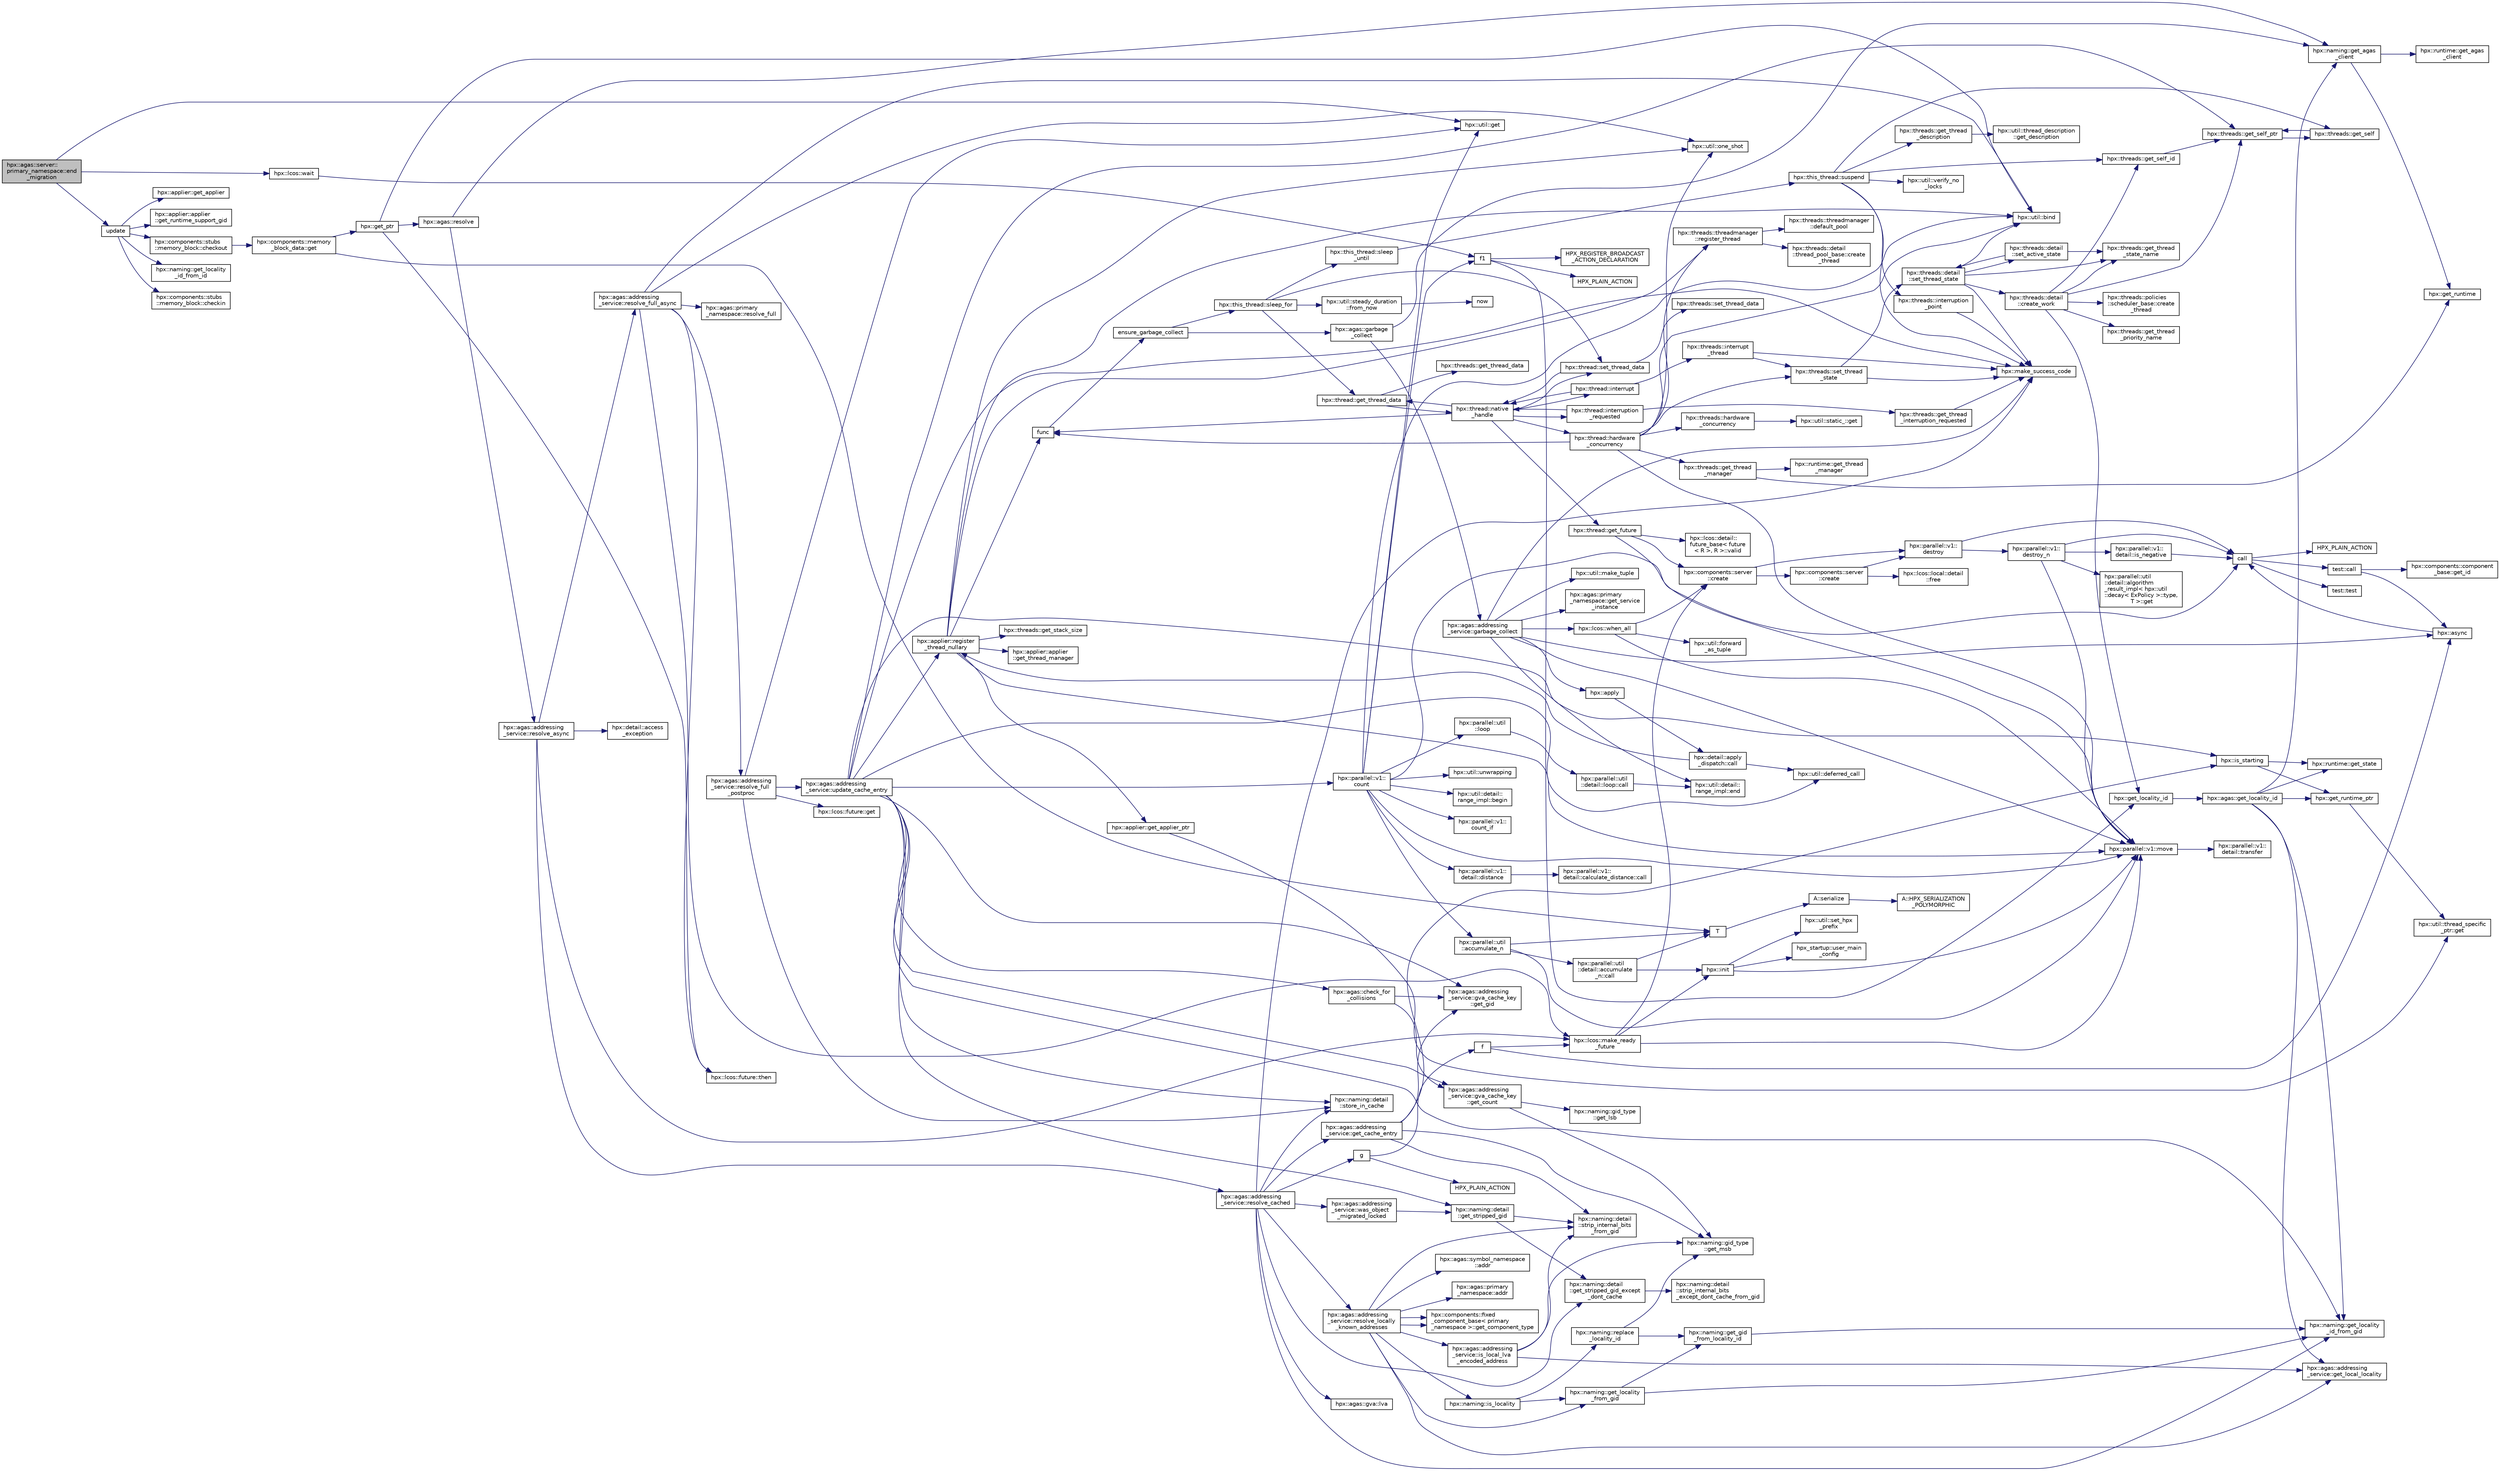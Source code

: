 digraph "hpx::agas::server::primary_namespace::end_migration"
{
  edge [fontname="Helvetica",fontsize="10",labelfontname="Helvetica",labelfontsize="10"];
  node [fontname="Helvetica",fontsize="10",shape=record];
  rankdir="LR";
  Node859 [label="hpx::agas::server::\lprimary_namespace::end\l_migration",height=0.2,width=0.4,color="black", fillcolor="grey75", style="filled", fontcolor="black"];
  Node859 -> Node860 [color="midnightblue",fontsize="10",style="solid",fontname="Helvetica"];
  Node860 [label="update",height=0.2,width=0.4,color="black", fillcolor="white", style="filled",URL="$d7/d8b/non__atomic__rma_8cpp.html#a1f6c9aa3449cfad360e892c9c0bb7773"];
  Node860 -> Node861 [color="midnightblue",fontsize="10",style="solid",fontname="Helvetica"];
  Node861 [label="hpx::components::stubs\l::memory_block::checkout",height=0.2,width=0.4,color="black", fillcolor="white", style="filled",URL="$d2/d46/structhpx_1_1components_1_1stubs_1_1memory__block.html#a37128bbb38e0ee31010f3d06d6de4e66"];
  Node861 -> Node862 [color="midnightblue",fontsize="10",style="solid",fontname="Helvetica"];
  Node862 [label="hpx::components::memory\l_block_data::get",height=0.2,width=0.4,color="black", fillcolor="white", style="filled",URL="$d5/d76/classhpx_1_1components_1_1memory__block__data.html#a97ce2f01b730d8d90d329c1642fc0b28"];
  Node862 -> Node863 [color="midnightblue",fontsize="10",style="solid",fontname="Helvetica"];
  Node863 [label="T",height=0.2,width=0.4,color="black", fillcolor="white", style="filled",URL="$db/d33/polymorphic__semiintrusive__template_8cpp.html#ad187658f9cb91c1312b39ae7e896f1ea"];
  Node863 -> Node864 [color="midnightblue",fontsize="10",style="solid",fontname="Helvetica"];
  Node864 [label="A::serialize",height=0.2,width=0.4,color="black", fillcolor="white", style="filled",URL="$d7/da0/struct_a.html#a5f5c287cf471e274ed9dda0da1592212"];
  Node864 -> Node865 [color="midnightblue",fontsize="10",style="solid",fontname="Helvetica"];
  Node865 [label="A::HPX_SERIALIZATION\l_POLYMORPHIC",height=0.2,width=0.4,color="black", fillcolor="white", style="filled",URL="$d7/da0/struct_a.html#ada978cc156cebbafddb1f3aa4c01918c"];
  Node862 -> Node866 [color="midnightblue",fontsize="10",style="solid",fontname="Helvetica"];
  Node866 [label="hpx::get_ptr",height=0.2,width=0.4,color="black", fillcolor="white", style="filled",URL="$d8/d83/namespacehpx.html#aeb814737de830a2e8e340ca052d5ebfa",tooltip="Returns a future referring to the pointer to the underlying memory of a component. "];
  Node866 -> Node867 [color="midnightblue",fontsize="10",style="solid",fontname="Helvetica"];
  Node867 [label="hpx::agas::resolve",height=0.2,width=0.4,color="black", fillcolor="white", style="filled",URL="$dc/d54/namespacehpx_1_1agas.html#aa3252ce39fbc229439bb0d85875b01fb"];
  Node867 -> Node868 [color="midnightblue",fontsize="10",style="solid",fontname="Helvetica"];
  Node868 [label="hpx::naming::get_agas\l_client",height=0.2,width=0.4,color="black", fillcolor="white", style="filled",URL="$d4/dc9/namespacehpx_1_1naming.html#a0408fffd5d34b620712a801b0ae3b032"];
  Node868 -> Node869 [color="midnightblue",fontsize="10",style="solid",fontname="Helvetica"];
  Node869 [label="hpx::get_runtime",height=0.2,width=0.4,color="black", fillcolor="white", style="filled",URL="$d8/d83/namespacehpx.html#aef902cc6c7dd3b9fbadf34d1e850a070"];
  Node868 -> Node870 [color="midnightblue",fontsize="10",style="solid",fontname="Helvetica"];
  Node870 [label="hpx::runtime::get_agas\l_client",height=0.2,width=0.4,color="black", fillcolor="white", style="filled",URL="$d0/d7b/classhpx_1_1runtime.html#aeb5dddd30d6b9861669af8ad44d1a96a"];
  Node867 -> Node871 [color="midnightblue",fontsize="10",style="solid",fontname="Helvetica"];
  Node871 [label="hpx::agas::addressing\l_service::resolve_async",height=0.2,width=0.4,color="black", fillcolor="white", style="filled",URL="$db/d58/structhpx_1_1agas_1_1addressing__service.html#a3344990e7d5c255f51bf89a8fb2828eb"];
  Node871 -> Node872 [color="midnightblue",fontsize="10",style="solid",fontname="Helvetica"];
  Node872 [label="hpx::lcos::make_ready\l_future",height=0.2,width=0.4,color="black", fillcolor="white", style="filled",URL="$d2/dc9/namespacehpx_1_1lcos.html#a42997564ddfde91d475b8a2cea8f53e4"];
  Node872 -> Node873 [color="midnightblue",fontsize="10",style="solid",fontname="Helvetica"];
  Node873 [label="hpx::init",height=0.2,width=0.4,color="black", fillcolor="white", style="filled",URL="$d8/d83/namespacehpx.html#a3c694ea960b47c56b33351ba16e3d76b",tooltip="Main entry point for launching the HPX runtime system. "];
  Node873 -> Node874 [color="midnightblue",fontsize="10",style="solid",fontname="Helvetica"];
  Node874 [label="hpx::util::set_hpx\l_prefix",height=0.2,width=0.4,color="black", fillcolor="white", style="filled",URL="$df/dad/namespacehpx_1_1util.html#ae40a23c1ba0a48d9304dcf717a95793e"];
  Node873 -> Node875 [color="midnightblue",fontsize="10",style="solid",fontname="Helvetica"];
  Node875 [label="hpx_startup::user_main\l_config",height=0.2,width=0.4,color="black", fillcolor="white", style="filled",URL="$d3/dd2/namespacehpx__startup.html#aaac571d88bd3912a4225a23eb3261637"];
  Node873 -> Node876 [color="midnightblue",fontsize="10",style="solid",fontname="Helvetica"];
  Node876 [label="hpx::parallel::v1::move",height=0.2,width=0.4,color="black", fillcolor="white", style="filled",URL="$db/db9/namespacehpx_1_1parallel_1_1v1.html#aa7c4ede081ce786c9d1eb1adff495cfc"];
  Node876 -> Node877 [color="midnightblue",fontsize="10",style="solid",fontname="Helvetica"];
  Node877 [label="hpx::parallel::v1::\ldetail::transfer",height=0.2,width=0.4,color="black", fillcolor="white", style="filled",URL="$d2/ddd/namespacehpx_1_1parallel_1_1v1_1_1detail.html#ab1b56a05e1885ca7cc7ffa1804dd2f3c"];
  Node872 -> Node878 [color="midnightblue",fontsize="10",style="solid",fontname="Helvetica"];
  Node878 [label="hpx::components::server\l::create",height=0.2,width=0.4,color="black", fillcolor="white", style="filled",URL="$d2/da2/namespacehpx_1_1components_1_1server.html#ac776c89f3d68ceb910e8cee9fa937ab4",tooltip="Create arrays of components using their default constructor. "];
  Node878 -> Node879 [color="midnightblue",fontsize="10",style="solid",fontname="Helvetica"];
  Node879 [label="hpx::components::server\l::create",height=0.2,width=0.4,color="black", fillcolor="white", style="filled",URL="$d2/da2/namespacehpx_1_1components_1_1server.html#a77d26de181c97b444565e230577981bd"];
  Node879 -> Node880 [color="midnightblue",fontsize="10",style="solid",fontname="Helvetica"];
  Node880 [label="hpx::lcos::local::detail\l::free",height=0.2,width=0.4,color="black", fillcolor="white", style="filled",URL="$d4/dcb/namespacehpx_1_1lcos_1_1local_1_1detail.html#a55a940f019734e9bb045dc123cd80e48"];
  Node879 -> Node881 [color="midnightblue",fontsize="10",style="solid",fontname="Helvetica"];
  Node881 [label="hpx::parallel::v1::\ldestroy",height=0.2,width=0.4,color="black", fillcolor="white", style="filled",URL="$db/db9/namespacehpx_1_1parallel_1_1v1.html#acf303558375048e8a7cc9a2c2e09477f"];
  Node881 -> Node882 [color="midnightblue",fontsize="10",style="solid",fontname="Helvetica"];
  Node882 [label="call",height=0.2,width=0.4,color="black", fillcolor="white", style="filled",URL="$d2/d67/promise__1620_8cpp.html#a58357f0b82bc761e1d0b9091ed563a70"];
  Node882 -> Node883 [color="midnightblue",fontsize="10",style="solid",fontname="Helvetica"];
  Node883 [label="test::test",height=0.2,width=0.4,color="black", fillcolor="white", style="filled",URL="$d8/d89/structtest.html#ab42d5ece712d716b04cb3f686f297a26"];
  Node882 -> Node884 [color="midnightblue",fontsize="10",style="solid",fontname="Helvetica"];
  Node884 [label="HPX_PLAIN_ACTION",height=0.2,width=0.4,color="black", fillcolor="white", style="filled",URL="$d2/d67/promise__1620_8cpp.html#ab96aab827a4b1fcaf66cfe0ba83fef23"];
  Node882 -> Node885 [color="midnightblue",fontsize="10",style="solid",fontname="Helvetica"];
  Node885 [label="test::call",height=0.2,width=0.4,color="black", fillcolor="white", style="filled",URL="$d8/d89/structtest.html#aeb29e7ed6518b9426ccf1344c52620ae"];
  Node885 -> Node886 [color="midnightblue",fontsize="10",style="solid",fontname="Helvetica"];
  Node886 [label="hpx::async",height=0.2,width=0.4,color="black", fillcolor="white", style="filled",URL="$d8/d83/namespacehpx.html#acb7d8e37b73b823956ce144f9a57eaa4"];
  Node886 -> Node882 [color="midnightblue",fontsize="10",style="solid",fontname="Helvetica"];
  Node885 -> Node887 [color="midnightblue",fontsize="10",style="solid",fontname="Helvetica"];
  Node887 [label="hpx::components::component\l_base::get_id",height=0.2,width=0.4,color="black", fillcolor="white", style="filled",URL="$d2/de6/classhpx_1_1components_1_1component__base.html#a4c8fd93514039bdf01c48d66d82b19cd"];
  Node881 -> Node888 [color="midnightblue",fontsize="10",style="solid",fontname="Helvetica"];
  Node888 [label="hpx::parallel::v1::\ldestroy_n",height=0.2,width=0.4,color="black", fillcolor="white", style="filled",URL="$db/db9/namespacehpx_1_1parallel_1_1v1.html#a71d0691132a300690163f5636bcd5bd3"];
  Node888 -> Node889 [color="midnightblue",fontsize="10",style="solid",fontname="Helvetica"];
  Node889 [label="hpx::parallel::v1::\ldetail::is_negative",height=0.2,width=0.4,color="black", fillcolor="white", style="filled",URL="$d2/ddd/namespacehpx_1_1parallel_1_1v1_1_1detail.html#adf2e40fc4b20ad0fd442ee3118a4d527"];
  Node889 -> Node882 [color="midnightblue",fontsize="10",style="solid",fontname="Helvetica"];
  Node888 -> Node890 [color="midnightblue",fontsize="10",style="solid",fontname="Helvetica"];
  Node890 [label="hpx::parallel::util\l::detail::algorithm\l_result_impl\< hpx::util\l::decay\< ExPolicy \>::type,\l T \>::get",height=0.2,width=0.4,color="black", fillcolor="white", style="filled",URL="$d2/d42/structhpx_1_1parallel_1_1util_1_1detail_1_1algorithm__result__impl.html#ab5b051e8ec74eff5e0e62fd63f5d377e"];
  Node888 -> Node876 [color="midnightblue",fontsize="10",style="solid",fontname="Helvetica"];
  Node888 -> Node882 [color="midnightblue",fontsize="10",style="solid",fontname="Helvetica"];
  Node878 -> Node881 [color="midnightblue",fontsize="10",style="solid",fontname="Helvetica"];
  Node872 -> Node876 [color="midnightblue",fontsize="10",style="solid",fontname="Helvetica"];
  Node871 -> Node891 [color="midnightblue",fontsize="10",style="solid",fontname="Helvetica"];
  Node891 [label="hpx::agas::addressing\l_service::resolve_cached",height=0.2,width=0.4,color="black", fillcolor="white", style="filled",URL="$db/d58/structhpx_1_1agas_1_1addressing__service.html#a187ac62b4a4b7c1b98b75979357f07a9"];
  Node891 -> Node892 [color="midnightblue",fontsize="10",style="solid",fontname="Helvetica"];
  Node892 [label="hpx::naming::detail\l::get_stripped_gid_except\l_dont_cache",height=0.2,width=0.4,color="black", fillcolor="white", style="filled",URL="$d5/d18/namespacehpx_1_1naming_1_1detail.html#a1ab848588112d0f7fac377a15692c9cc"];
  Node892 -> Node893 [color="midnightblue",fontsize="10",style="solid",fontname="Helvetica"];
  Node893 [label="hpx::naming::detail\l::strip_internal_bits\l_except_dont_cache_from_gid",height=0.2,width=0.4,color="black", fillcolor="white", style="filled",URL="$d5/d18/namespacehpx_1_1naming_1_1detail.html#aabeb51a92376c6bfb9cf31bf9ff0c4cc"];
  Node891 -> Node894 [color="midnightblue",fontsize="10",style="solid",fontname="Helvetica"];
  Node894 [label="hpx::agas::addressing\l_service::resolve_locally\l_known_addresses",height=0.2,width=0.4,color="black", fillcolor="white", style="filled",URL="$db/d58/structhpx_1_1agas_1_1addressing__service.html#afb44b2c86524b47d1431d9d66524075c"];
  Node894 -> Node895 [color="midnightblue",fontsize="10",style="solid",fontname="Helvetica"];
  Node895 [label="hpx::naming::detail\l::strip_internal_bits\l_from_gid",height=0.2,width=0.4,color="black", fillcolor="white", style="filled",URL="$d5/d18/namespacehpx_1_1naming_1_1detail.html#a95cca4d4bc82a9da3e804b225b03dfaf"];
  Node894 -> Node896 [color="midnightblue",fontsize="10",style="solid",fontname="Helvetica"];
  Node896 [label="hpx::agas::addressing\l_service::is_local_lva\l_encoded_address",height=0.2,width=0.4,color="black", fillcolor="white", style="filled",URL="$db/d58/structhpx_1_1agas_1_1addressing__service.html#af9469c8740aeb898ce6937e2d0e57095"];
  Node896 -> Node895 [color="midnightblue",fontsize="10",style="solid",fontname="Helvetica"];
  Node896 -> Node897 [color="midnightblue",fontsize="10",style="solid",fontname="Helvetica"];
  Node897 [label="hpx::agas::addressing\l_service::get_local_locality",height=0.2,width=0.4,color="black", fillcolor="white", style="filled",URL="$db/d58/structhpx_1_1agas_1_1addressing__service.html#ab52c19a37c2a7a006c6c15f90ad0539c"];
  Node896 -> Node898 [color="midnightblue",fontsize="10",style="solid",fontname="Helvetica"];
  Node898 [label="hpx::naming::gid_type\l::get_msb",height=0.2,width=0.4,color="black", fillcolor="white", style="filled",URL="$d3/d67/structhpx_1_1naming_1_1gid__type.html#a31d0fb49a563fb184fecaabdced4dcd9"];
  Node894 -> Node897 [color="midnightblue",fontsize="10",style="solid",fontname="Helvetica"];
  Node894 -> Node899 [color="midnightblue",fontsize="10",style="solid",fontname="Helvetica"];
  Node899 [label="hpx::naming::is_locality",height=0.2,width=0.4,color="black", fillcolor="white", style="filled",URL="$d4/dc9/namespacehpx_1_1naming.html#a960045d29982b0fda774809643cf2be8"];
  Node899 -> Node900 [color="midnightblue",fontsize="10",style="solid",fontname="Helvetica"];
  Node900 [label="hpx::naming::get_locality\l_from_gid",height=0.2,width=0.4,color="black", fillcolor="white", style="filled",URL="$d4/dc9/namespacehpx_1_1naming.html#a0b1c0ab6510a7a869fa4e3c7717748e5"];
  Node900 -> Node901 [color="midnightblue",fontsize="10",style="solid",fontname="Helvetica"];
  Node901 [label="hpx::naming::get_gid\l_from_locality_id",height=0.2,width=0.4,color="black", fillcolor="white", style="filled",URL="$d4/dc9/namespacehpx_1_1naming.html#ae50a3ecdb5854b6a25a556ebc9830541"];
  Node901 -> Node902 [color="midnightblue",fontsize="10",style="solid",fontname="Helvetica"];
  Node902 [label="hpx::naming::get_locality\l_id_from_gid",height=0.2,width=0.4,color="black", fillcolor="white", style="filled",URL="$d4/dc9/namespacehpx_1_1naming.html#a7fd43037784560bd04fda9b49e33529f"];
  Node900 -> Node902 [color="midnightblue",fontsize="10",style="solid",fontname="Helvetica"];
  Node899 -> Node903 [color="midnightblue",fontsize="10",style="solid",fontname="Helvetica"];
  Node903 [label="hpx::naming::replace\l_locality_id",height=0.2,width=0.4,color="black", fillcolor="white", style="filled",URL="$d4/dc9/namespacehpx_1_1naming.html#a27ed9275dccbd5fb677b350f040c21b4"];
  Node903 -> Node901 [color="midnightblue",fontsize="10",style="solid",fontname="Helvetica"];
  Node903 -> Node898 [color="midnightblue",fontsize="10",style="solid",fontname="Helvetica"];
  Node894 -> Node900 [color="midnightblue",fontsize="10",style="solid",fontname="Helvetica"];
  Node894 -> Node904 [color="midnightblue",fontsize="10",style="solid",fontname="Helvetica"];
  Node904 [label="hpx::agas::primary\l_namespace::addr",height=0.2,width=0.4,color="black", fillcolor="white", style="filled",URL="$d1/d43/structhpx_1_1agas_1_1primary__namespace.html#ab71d11675989acee54e82f6d1956a77c"];
  Node894 -> Node905 [color="midnightblue",fontsize="10",style="solid",fontname="Helvetica"];
  Node905 [label="hpx::components::fixed\l_component_base\< primary\l_namespace \>::get_component_type",height=0.2,width=0.4,color="black", fillcolor="white", style="filled",URL="$df/dfd/classhpx_1_1components_1_1fixed__component__base.html#aa87dbc5aad4f2ee3f9b8f62c6981a8c2"];
  Node894 -> Node906 [color="midnightblue",fontsize="10",style="solid",fontname="Helvetica"];
  Node906 [label="hpx::agas::symbol_namespace\l::addr",height=0.2,width=0.4,color="black", fillcolor="white", style="filled",URL="$dd/d5e/structhpx_1_1agas_1_1symbol__namespace.html#a2527957c5b5ce9c4842294c8a95d00b4"];
  Node894 -> Node905 [color="midnightblue",fontsize="10",style="solid",fontname="Helvetica"];
  Node891 -> Node907 [color="midnightblue",fontsize="10",style="solid",fontname="Helvetica"];
  Node907 [label="hpx::make_success_code",height=0.2,width=0.4,color="black", fillcolor="white", style="filled",URL="$d8/d83/namespacehpx.html#a0e8512a8f49e2a6c8185061181419d8f",tooltip="Returns error_code(hpx::success, \"success\", mode). "];
  Node891 -> Node908 [color="midnightblue",fontsize="10",style="solid",fontname="Helvetica"];
  Node908 [label="hpx::naming::detail\l::store_in_cache",height=0.2,width=0.4,color="black", fillcolor="white", style="filled",URL="$d5/d18/namespacehpx_1_1naming_1_1detail.html#a58e1ddcbd72ed4042377e11f32abf3fa"];
  Node891 -> Node902 [color="midnightblue",fontsize="10",style="solid",fontname="Helvetica"];
  Node891 -> Node909 [color="midnightblue",fontsize="10",style="solid",fontname="Helvetica"];
  Node909 [label="hpx::agas::addressing\l_service::was_object\l_migrated_locked",height=0.2,width=0.4,color="black", fillcolor="white", style="filled",URL="$db/d58/structhpx_1_1agas_1_1addressing__service.html#aade8c179c3866b1212fe6439b586ace1",tooltip="Maintain list of migrated objects. "];
  Node909 -> Node910 [color="midnightblue",fontsize="10",style="solid",fontname="Helvetica"];
  Node910 [label="hpx::naming::detail\l::get_stripped_gid",height=0.2,width=0.4,color="black", fillcolor="white", style="filled",URL="$d5/d18/namespacehpx_1_1naming_1_1detail.html#ad3a849cb7ebd5dccf9aefadccc21dd89"];
  Node910 -> Node895 [color="midnightblue",fontsize="10",style="solid",fontname="Helvetica"];
  Node910 -> Node892 [color="midnightblue",fontsize="10",style="solid",fontname="Helvetica"];
  Node891 -> Node911 [color="midnightblue",fontsize="10",style="solid",fontname="Helvetica"];
  Node911 [label="g",height=0.2,width=0.4,color="black", fillcolor="white", style="filled",URL="$da/d17/cxx11__noexcept_8cpp.html#a96f5ebe659f57f5faa7343c54f8ea39a"];
  Node911 -> Node912 [color="midnightblue",fontsize="10",style="solid",fontname="Helvetica"];
  Node912 [label="f",height=0.2,width=0.4,color="black", fillcolor="white", style="filled",URL="$d4/d13/async__unwrap__1037_8cpp.html#a02a6b0b4f77af9f69a841dc8262b0cd0"];
  Node912 -> Node886 [color="midnightblue",fontsize="10",style="solid",fontname="Helvetica"];
  Node912 -> Node872 [color="midnightblue",fontsize="10",style="solid",fontname="Helvetica"];
  Node911 -> Node913 [color="midnightblue",fontsize="10",style="solid",fontname="Helvetica"];
  Node913 [label="HPX_PLAIN_ACTION",height=0.2,width=0.4,color="black", fillcolor="white", style="filled",URL="$d4/d13/async__unwrap__1037_8cpp.html#ab5991a65409f0229f564e4935bd7b979"];
  Node891 -> Node914 [color="midnightblue",fontsize="10",style="solid",fontname="Helvetica"];
  Node914 [label="hpx::agas::addressing\l_service::get_cache_entry",height=0.2,width=0.4,color="black", fillcolor="white", style="filled",URL="$db/d58/structhpx_1_1agas_1_1addressing__service.html#aa49e358ece0734e36829a90603b51c63"];
  Node914 -> Node915 [color="midnightblue",fontsize="10",style="solid",fontname="Helvetica"];
  Node915 [label="hpx::is_starting",height=0.2,width=0.4,color="black", fillcolor="white", style="filled",URL="$d8/d83/namespacehpx.html#ab3ff61647293cfe9b7c3060fee8445a5",tooltip="Test whether the runtime system is currently being started. "];
  Node915 -> Node916 [color="midnightblue",fontsize="10",style="solid",fontname="Helvetica"];
  Node916 [label="hpx::get_runtime_ptr",height=0.2,width=0.4,color="black", fillcolor="white", style="filled",URL="$d8/d83/namespacehpx.html#af29daf2bb3e01b4d6495a1742b6cce64"];
  Node916 -> Node917 [color="midnightblue",fontsize="10",style="solid",fontname="Helvetica"];
  Node917 [label="hpx::util::thread_specific\l_ptr::get",height=0.2,width=0.4,color="black", fillcolor="white", style="filled",URL="$d4/d4c/structhpx_1_1util_1_1thread__specific__ptr.html#a3b27d8520710478aa41d1f74206bdba9"];
  Node915 -> Node918 [color="midnightblue",fontsize="10",style="solid",fontname="Helvetica"];
  Node918 [label="hpx::runtime::get_state",height=0.2,width=0.4,color="black", fillcolor="white", style="filled",URL="$d0/d7b/classhpx_1_1runtime.html#ab405f80e060dac95d624520f38b0524c"];
  Node914 -> Node895 [color="midnightblue",fontsize="10",style="solid",fontname="Helvetica"];
  Node914 -> Node898 [color="midnightblue",fontsize="10",style="solid",fontname="Helvetica"];
  Node914 -> Node919 [color="midnightblue",fontsize="10",style="solid",fontname="Helvetica"];
  Node919 [label="hpx::agas::addressing\l_service::gva_cache_key\l::get_gid",height=0.2,width=0.4,color="black", fillcolor="white", style="filled",URL="$d0/d9c/structhpx_1_1agas_1_1addressing__service_1_1gva__cache__key.html#a708ed959cf225ceef95f3328a99e29ff"];
  Node891 -> Node920 [color="midnightblue",fontsize="10",style="solid",fontname="Helvetica"];
  Node920 [label="hpx::agas::gva::lva",height=0.2,width=0.4,color="black", fillcolor="white", style="filled",URL="$dc/d8a/structhpx_1_1agas_1_1gva.html#aea2401483cd9320a0a8ca504e79e076b"];
  Node871 -> Node921 [color="midnightblue",fontsize="10",style="solid",fontname="Helvetica"];
  Node921 [label="hpx::detail::access\l_exception",height=0.2,width=0.4,color="black", fillcolor="white", style="filled",URL="$d5/dbe/namespacehpx_1_1detail.html#ad5b3b2c9c75cdd2d75f4473c03230643"];
  Node871 -> Node922 [color="midnightblue",fontsize="10",style="solid",fontname="Helvetica"];
  Node922 [label="hpx::agas::addressing\l_service::resolve_full_async",height=0.2,width=0.4,color="black", fillcolor="white", style="filled",URL="$db/d58/structhpx_1_1agas_1_1addressing__service.html#af678e6288e0f302b9c96b813a8e660ef"];
  Node922 -> Node872 [color="midnightblue",fontsize="10",style="solid",fontname="Helvetica"];
  Node922 -> Node923 [color="midnightblue",fontsize="10",style="solid",fontname="Helvetica"];
  Node923 [label="hpx::agas::primary\l_namespace::resolve_full",height=0.2,width=0.4,color="black", fillcolor="white", style="filled",URL="$d1/d43/structhpx_1_1agas_1_1primary__namespace.html#ae7bd476e130fc743397d0d18bb161f74"];
  Node922 -> Node924 [color="midnightblue",fontsize="10",style="solid",fontname="Helvetica"];
  Node924 [label="hpx::lcos::future::then",height=0.2,width=0.4,color="black", fillcolor="white", style="filled",URL="$d0/d33/classhpx_1_1lcos_1_1future.html#a17045dee172c36e208b2cbd400fa8797"];
  Node922 -> Node925 [color="midnightblue",fontsize="10",style="solid",fontname="Helvetica"];
  Node925 [label="hpx::util::bind",height=0.2,width=0.4,color="black", fillcolor="white", style="filled",URL="$df/dad/namespacehpx_1_1util.html#ad844caedf82a0173d6909d910c3e48c6"];
  Node922 -> Node926 [color="midnightblue",fontsize="10",style="solid",fontname="Helvetica"];
  Node926 [label="hpx::util::one_shot",height=0.2,width=0.4,color="black", fillcolor="white", style="filled",URL="$df/dad/namespacehpx_1_1util.html#a273e61be42a72415291e0ec0a4f28c7a"];
  Node922 -> Node927 [color="midnightblue",fontsize="10",style="solid",fontname="Helvetica"];
  Node927 [label="hpx::agas::addressing\l_service::resolve_full\l_postproc",height=0.2,width=0.4,color="black", fillcolor="white", style="filled",URL="$db/d58/structhpx_1_1agas_1_1addressing__service.html#a9adf9683a9e200a15224e7c04f8d6339"];
  Node927 -> Node928 [color="midnightblue",fontsize="10",style="solid",fontname="Helvetica"];
  Node928 [label="hpx::util::get",height=0.2,width=0.4,color="black", fillcolor="white", style="filled",URL="$df/dad/namespacehpx_1_1util.html#a5cbd3c41f03f4d4acaedaa4777e3cc02"];
  Node927 -> Node929 [color="midnightblue",fontsize="10",style="solid",fontname="Helvetica"];
  Node929 [label="hpx::lcos::future::get",height=0.2,width=0.4,color="black", fillcolor="white", style="filled",URL="$d0/d33/classhpx_1_1lcos_1_1future.html#a8c28269486d5620ac48af349f17bb41c"];
  Node927 -> Node908 [color="midnightblue",fontsize="10",style="solid",fontname="Helvetica"];
  Node927 -> Node930 [color="midnightblue",fontsize="10",style="solid",fontname="Helvetica"];
  Node930 [label="hpx::agas::addressing\l_service::update_cache_entry",height=0.2,width=0.4,color="black", fillcolor="white", style="filled",URL="$db/d58/structhpx_1_1agas_1_1addressing__service.html#ab49f7530592fc5c804c94720b8ffd61d"];
  Node930 -> Node907 [color="midnightblue",fontsize="10",style="solid",fontname="Helvetica"];
  Node930 -> Node908 [color="midnightblue",fontsize="10",style="solid",fontname="Helvetica"];
  Node930 -> Node910 [color="midnightblue",fontsize="10",style="solid",fontname="Helvetica"];
  Node930 -> Node902 [color="midnightblue",fontsize="10",style="solid",fontname="Helvetica"];
  Node930 -> Node931 [color="midnightblue",fontsize="10",style="solid",fontname="Helvetica"];
  Node931 [label="hpx::threads::get_self_ptr",height=0.2,width=0.4,color="black", fillcolor="white", style="filled",URL="$d7/d28/namespacehpx_1_1threads.html#a22877ae347ad884cde3a51397dad6c53"];
  Node931 -> Node932 [color="midnightblue",fontsize="10",style="solid",fontname="Helvetica"];
  Node932 [label="hpx::threads::get_self",height=0.2,width=0.4,color="black", fillcolor="white", style="filled",URL="$d7/d28/namespacehpx_1_1threads.html#a07daf4d6d29233f20d66d41ab7b5b8e8"];
  Node932 -> Node931 [color="midnightblue",fontsize="10",style="solid",fontname="Helvetica"];
  Node930 -> Node915 [color="midnightblue",fontsize="10",style="solid",fontname="Helvetica"];
  Node930 -> Node933 [color="midnightblue",fontsize="10",style="solid",fontname="Helvetica"];
  Node933 [label="hpx::applier::register\l_thread_nullary",height=0.2,width=0.4,color="black", fillcolor="white", style="filled",URL="$d8/dcb/namespacehpx_1_1applier.html#a401cd1145927e58d74d1eb52aaccd936"];
  Node933 -> Node934 [color="midnightblue",fontsize="10",style="solid",fontname="Helvetica"];
  Node934 [label="hpx::applier::get_applier_ptr",height=0.2,width=0.4,color="black", fillcolor="white", style="filled",URL="$d8/dcb/namespacehpx_1_1applier.html#a617483cf2b77ad3a0aa428ade7b35299"];
  Node934 -> Node917 [color="midnightblue",fontsize="10",style="solid",fontname="Helvetica"];
  Node933 -> Node935 [color="midnightblue",fontsize="10",style="solid",fontname="Helvetica"];
  Node935 [label="func",height=0.2,width=0.4,color="black", fillcolor="white", style="filled",URL="$d8/dfd/id__type__ref__counting__1032_8cpp.html#ab811b86ea5107ffb3351fcaa29d2c652"];
  Node935 -> Node936 [color="midnightblue",fontsize="10",style="solid",fontname="Helvetica"];
  Node936 [label="ensure_garbage_collect",height=0.2,width=0.4,color="black", fillcolor="white", style="filled",URL="$d8/dfd/id__type__ref__counting__1032_8cpp.html#a5264b94bf7c262ac0e521fb290d476d5"];
  Node936 -> Node937 [color="midnightblue",fontsize="10",style="solid",fontname="Helvetica"];
  Node937 [label="hpx::this_thread::sleep_for",height=0.2,width=0.4,color="black", fillcolor="white", style="filled",URL="$d9/d52/namespacehpx_1_1this__thread.html#afc042a5a5fa52eef2d1d177a343435cf"];
  Node937 -> Node938 [color="midnightblue",fontsize="10",style="solid",fontname="Helvetica"];
  Node938 [label="hpx::this_thread::sleep\l_until",height=0.2,width=0.4,color="black", fillcolor="white", style="filled",URL="$d9/d52/namespacehpx_1_1this__thread.html#ae12a853980115b23ff0ab8ca06622658"];
  Node938 -> Node939 [color="midnightblue",fontsize="10",style="solid",fontname="Helvetica"];
  Node939 [label="hpx::this_thread::suspend",height=0.2,width=0.4,color="black", fillcolor="white", style="filled",URL="$d9/d52/namespacehpx_1_1this__thread.html#aca220026fb3014c0881d129fe31c0073"];
  Node939 -> Node932 [color="midnightblue",fontsize="10",style="solid",fontname="Helvetica"];
  Node939 -> Node940 [color="midnightblue",fontsize="10",style="solid",fontname="Helvetica"];
  Node940 [label="hpx::threads::get_self_id",height=0.2,width=0.4,color="black", fillcolor="white", style="filled",URL="$d7/d28/namespacehpx_1_1threads.html#afafe0f900b9fac3d4ed3c747625c1cfe"];
  Node940 -> Node931 [color="midnightblue",fontsize="10",style="solid",fontname="Helvetica"];
  Node939 -> Node941 [color="midnightblue",fontsize="10",style="solid",fontname="Helvetica"];
  Node941 [label="hpx::threads::interruption\l_point",height=0.2,width=0.4,color="black", fillcolor="white", style="filled",URL="$d7/d28/namespacehpx_1_1threads.html#ada6ec56a12b050707311d8c628089059"];
  Node941 -> Node907 [color="midnightblue",fontsize="10",style="solid",fontname="Helvetica"];
  Node939 -> Node942 [color="midnightblue",fontsize="10",style="solid",fontname="Helvetica"];
  Node942 [label="hpx::util::verify_no\l_locks",height=0.2,width=0.4,color="black", fillcolor="white", style="filled",URL="$df/dad/namespacehpx_1_1util.html#ae0e1837ee6f09b79b26c2e788d2e9fc9"];
  Node939 -> Node943 [color="midnightblue",fontsize="10",style="solid",fontname="Helvetica"];
  Node943 [label="hpx::threads::get_thread\l_description",height=0.2,width=0.4,color="black", fillcolor="white", style="filled",URL="$d7/d28/namespacehpx_1_1threads.html#a42fc18a7a680f4e8bc633a4b4c956701"];
  Node943 -> Node944 [color="midnightblue",fontsize="10",style="solid",fontname="Helvetica"];
  Node944 [label="hpx::util::thread_description\l::get_description",height=0.2,width=0.4,color="black", fillcolor="white", style="filled",URL="$df/d9e/structhpx_1_1util_1_1thread__description.html#a8c834e14eca6eb228188022577f9f952"];
  Node939 -> Node907 [color="midnightblue",fontsize="10",style="solid",fontname="Helvetica"];
  Node937 -> Node945 [color="midnightblue",fontsize="10",style="solid",fontname="Helvetica"];
  Node945 [label="hpx::util::steady_duration\l::from_now",height=0.2,width=0.4,color="black", fillcolor="white", style="filled",URL="$d9/d4f/classhpx_1_1util_1_1steady__duration.html#a0132206d767cd0f7395507b40111a153"];
  Node945 -> Node946 [color="midnightblue",fontsize="10",style="solid",fontname="Helvetica"];
  Node946 [label="now",height=0.2,width=0.4,color="black", fillcolor="white", style="filled",URL="$de/db3/1d__stencil__1__omp_8cpp.html#a89e9667753dccfac455bd37a7a3a7b16"];
  Node937 -> Node947 [color="midnightblue",fontsize="10",style="solid",fontname="Helvetica"];
  Node947 [label="hpx::thread::get_thread_data",height=0.2,width=0.4,color="black", fillcolor="white", style="filled",URL="$de/d9b/classhpx_1_1thread.html#a4535ef82cec3b953d2c941d20e3e3904"];
  Node947 -> Node948 [color="midnightblue",fontsize="10",style="solid",fontname="Helvetica"];
  Node948 [label="hpx::threads::get_thread_data",height=0.2,width=0.4,color="black", fillcolor="white", style="filled",URL="$d7/d28/namespacehpx_1_1threads.html#a8737931ff6303807225f735b2b384ae4"];
  Node947 -> Node949 [color="midnightblue",fontsize="10",style="solid",fontname="Helvetica"];
  Node949 [label="hpx::thread::native\l_handle",height=0.2,width=0.4,color="black", fillcolor="white", style="filled",URL="$de/d9b/classhpx_1_1thread.html#acf48190d264ab64c1c4ec99d0b421b5a"];
  Node949 -> Node950 [color="midnightblue",fontsize="10",style="solid",fontname="Helvetica"];
  Node950 [label="hpx::thread::hardware\l_concurrency",height=0.2,width=0.4,color="black", fillcolor="white", style="filled",URL="$de/d9b/classhpx_1_1thread.html#a8e4fff210e02485ba493bc3a2a956c03"];
  Node950 -> Node951 [color="midnightblue",fontsize="10",style="solid",fontname="Helvetica"];
  Node951 [label="hpx::threads::hardware\l_concurrency",height=0.2,width=0.4,color="black", fillcolor="white", style="filled",URL="$d7/d28/namespacehpx_1_1threads.html#aa8752a235478d2ad7b5ac467b63ab527"];
  Node951 -> Node952 [color="midnightblue",fontsize="10",style="solid",fontname="Helvetica"];
  Node952 [label="hpx::util::static_::get",height=0.2,width=0.4,color="black", fillcolor="white", style="filled",URL="$d3/dbb/structhpx_1_1util_1_1static__.html#a2967c633948a3bf17a3b5405ef5a8318"];
  Node950 -> Node935 [color="midnightblue",fontsize="10",style="solid",fontname="Helvetica"];
  Node950 -> Node925 [color="midnightblue",fontsize="10",style="solid",fontname="Helvetica"];
  Node950 -> Node926 [color="midnightblue",fontsize="10",style="solid",fontname="Helvetica"];
  Node950 -> Node876 [color="midnightblue",fontsize="10",style="solid",fontname="Helvetica"];
  Node950 -> Node953 [color="midnightblue",fontsize="10",style="solid",fontname="Helvetica"];
  Node953 [label="hpx::threads::get_thread\l_manager",height=0.2,width=0.4,color="black", fillcolor="white", style="filled",URL="$d7/d28/namespacehpx_1_1threads.html#a076973c3a53beadde7d967e22c4f6cce"];
  Node953 -> Node869 [color="midnightblue",fontsize="10",style="solid",fontname="Helvetica"];
  Node953 -> Node954 [color="midnightblue",fontsize="10",style="solid",fontname="Helvetica"];
  Node954 [label="hpx::runtime::get_thread\l_manager",height=0.2,width=0.4,color="black", fillcolor="white", style="filled",URL="$d0/d7b/classhpx_1_1runtime.html#a865b12d57fcd44a8d3dda3e35414f563"];
  Node950 -> Node955 [color="midnightblue",fontsize="10",style="solid",fontname="Helvetica"];
  Node955 [label="hpx::threads::threadmanager\l::register_thread",height=0.2,width=0.4,color="black", fillcolor="white", style="filled",URL="$d5/daa/classhpx_1_1threads_1_1threadmanager.html#a7f79c7578e08a60ca45eb276ce8133d8"];
  Node955 -> Node956 [color="midnightblue",fontsize="10",style="solid",fontname="Helvetica"];
  Node956 [label="hpx::threads::threadmanager\l::default_pool",height=0.2,width=0.4,color="black", fillcolor="white", style="filled",URL="$d5/daa/classhpx_1_1threads_1_1threadmanager.html#a851f067d03b5dd1c5e6a9a6a841e05df"];
  Node955 -> Node957 [color="midnightblue",fontsize="10",style="solid",fontname="Helvetica"];
  Node957 [label="hpx::threads::detail\l::thread_pool_base::create\l_thread",height=0.2,width=0.4,color="black", fillcolor="white", style="filled",URL="$de/dae/classhpx_1_1threads_1_1detail_1_1thread__pool__base.html#ad35d3779eef6f4528e62a26d71b34b34"];
  Node950 -> Node958 [color="midnightblue",fontsize="10",style="solid",fontname="Helvetica"];
  Node958 [label="hpx::threads::set_thread\l_state",height=0.2,width=0.4,color="black", fillcolor="white", style="filled",URL="$d7/d28/namespacehpx_1_1threads.html#ac0690ad16ad778bcc79dcd727cc33025",tooltip="Set the thread state of the thread referenced by the thread_id id. "];
  Node958 -> Node907 [color="midnightblue",fontsize="10",style="solid",fontname="Helvetica"];
  Node958 -> Node959 [color="midnightblue",fontsize="10",style="solid",fontname="Helvetica"];
  Node959 [label="hpx::threads::detail\l::set_thread_state",height=0.2,width=0.4,color="black", fillcolor="white", style="filled",URL="$d2/dd1/namespacehpx_1_1threads_1_1detail.html#af85ddc854c4a149bf1738eb1b111b9ab"];
  Node959 -> Node960 [color="midnightblue",fontsize="10",style="solid",fontname="Helvetica"];
  Node960 [label="hpx::threads::get_thread\l_state_name",height=0.2,width=0.4,color="black", fillcolor="white", style="filled",URL="$d7/d28/namespacehpx_1_1threads.html#a26f91ea8d2195f165c033241c5cd11db"];
  Node959 -> Node907 [color="midnightblue",fontsize="10",style="solid",fontname="Helvetica"];
  Node959 -> Node925 [color="midnightblue",fontsize="10",style="solid",fontname="Helvetica"];
  Node959 -> Node961 [color="midnightblue",fontsize="10",style="solid",fontname="Helvetica"];
  Node961 [label="hpx::threads::detail\l::set_active_state",height=0.2,width=0.4,color="black", fillcolor="white", style="filled",URL="$d2/dd1/namespacehpx_1_1threads_1_1detail.html#a45884a5bf04ad66a4f259231a3947e76"];
  Node961 -> Node960 [color="midnightblue",fontsize="10",style="solid",fontname="Helvetica"];
  Node961 -> Node959 [color="midnightblue",fontsize="10",style="solid",fontname="Helvetica"];
  Node959 -> Node962 [color="midnightblue",fontsize="10",style="solid",fontname="Helvetica"];
  Node962 [label="hpx::threads::detail\l::create_work",height=0.2,width=0.4,color="black", fillcolor="white", style="filled",URL="$d2/dd1/namespacehpx_1_1threads_1_1detail.html#ae22384a3c1b1a1940032fad068fb54b1"];
  Node962 -> Node960 [color="midnightblue",fontsize="10",style="solid",fontname="Helvetica"];
  Node962 -> Node963 [color="midnightblue",fontsize="10",style="solid",fontname="Helvetica"];
  Node963 [label="hpx::threads::get_thread\l_priority_name",height=0.2,width=0.4,color="black", fillcolor="white", style="filled",URL="$d7/d28/namespacehpx_1_1threads.html#a9c6b2fec0c1cf5b06ff83ce756ca6d42"];
  Node962 -> Node931 [color="midnightblue",fontsize="10",style="solid",fontname="Helvetica"];
  Node962 -> Node940 [color="midnightblue",fontsize="10",style="solid",fontname="Helvetica"];
  Node962 -> Node964 [color="midnightblue",fontsize="10",style="solid",fontname="Helvetica"];
  Node964 [label="hpx::get_locality_id",height=0.2,width=0.4,color="black", fillcolor="white", style="filled",URL="$d8/d83/namespacehpx.html#a158d7c54a657bb364c1704033010697b",tooltip="Return the number of the locality this function is being called from. "];
  Node964 -> Node965 [color="midnightblue",fontsize="10",style="solid",fontname="Helvetica"];
  Node965 [label="hpx::agas::get_locality_id",height=0.2,width=0.4,color="black", fillcolor="white", style="filled",URL="$dc/d54/namespacehpx_1_1agas.html#a491cc2ddecdf0f1a9129900caa6a4d3e"];
  Node965 -> Node916 [color="midnightblue",fontsize="10",style="solid",fontname="Helvetica"];
  Node965 -> Node918 [color="midnightblue",fontsize="10",style="solid",fontname="Helvetica"];
  Node965 -> Node868 [color="midnightblue",fontsize="10",style="solid",fontname="Helvetica"];
  Node965 -> Node897 [color="midnightblue",fontsize="10",style="solid",fontname="Helvetica"];
  Node965 -> Node902 [color="midnightblue",fontsize="10",style="solid",fontname="Helvetica"];
  Node962 -> Node966 [color="midnightblue",fontsize="10",style="solid",fontname="Helvetica"];
  Node966 [label="hpx::threads::policies\l::scheduler_base::create\l_thread",height=0.2,width=0.4,color="black", fillcolor="white", style="filled",URL="$dd/d7e/structhpx_1_1threads_1_1policies_1_1scheduler__base.html#ad3b05cd7f363cc8e8410ce368c3794e0"];
  Node949 -> Node967 [color="midnightblue",fontsize="10",style="solid",fontname="Helvetica"];
  Node967 [label="hpx::thread::interrupt",height=0.2,width=0.4,color="black", fillcolor="white", style="filled",URL="$de/d9b/classhpx_1_1thread.html#ac34d0d033aa743c476a79dbc2e1a8a39"];
  Node967 -> Node968 [color="midnightblue",fontsize="10",style="solid",fontname="Helvetica"];
  Node968 [label="hpx::threads::interrupt\l_thread",height=0.2,width=0.4,color="black", fillcolor="white", style="filled",URL="$d7/d28/namespacehpx_1_1threads.html#a6bdda1a2aab61b9b13d274b5155d7e73"];
  Node968 -> Node907 [color="midnightblue",fontsize="10",style="solid",fontname="Helvetica"];
  Node968 -> Node958 [color="midnightblue",fontsize="10",style="solid",fontname="Helvetica"];
  Node967 -> Node949 [color="midnightblue",fontsize="10",style="solid",fontname="Helvetica"];
  Node949 -> Node969 [color="midnightblue",fontsize="10",style="solid",fontname="Helvetica"];
  Node969 [label="hpx::thread::interruption\l_requested",height=0.2,width=0.4,color="black", fillcolor="white", style="filled",URL="$de/d9b/classhpx_1_1thread.html#a33276bb4c20bbb0b1978944e18ef71b8"];
  Node969 -> Node970 [color="midnightblue",fontsize="10",style="solid",fontname="Helvetica"];
  Node970 [label="hpx::threads::get_thread\l_interruption_requested",height=0.2,width=0.4,color="black", fillcolor="white", style="filled",URL="$d7/d28/namespacehpx_1_1threads.html#ae64a7fdb8b5c8bac7be0c8282672a03b"];
  Node970 -> Node907 [color="midnightblue",fontsize="10",style="solid",fontname="Helvetica"];
  Node969 -> Node949 [color="midnightblue",fontsize="10",style="solid",fontname="Helvetica"];
  Node949 -> Node971 [color="midnightblue",fontsize="10",style="solid",fontname="Helvetica"];
  Node971 [label="hpx::thread::get_future",height=0.2,width=0.4,color="black", fillcolor="white", style="filled",URL="$de/d9b/classhpx_1_1thread.html#a87fdb0d8da826366fc190ed224900a64"];
  Node971 -> Node972 [color="midnightblue",fontsize="10",style="solid",fontname="Helvetica"];
  Node972 [label="hpx::lcos::detail::\lfuture_base\< future\l\< R \>, R \>::valid",height=0.2,width=0.4,color="black", fillcolor="white", style="filled",URL="$d5/dd7/classhpx_1_1lcos_1_1detail_1_1future__base.html#aaf7beb7374815614363033bd96573e75"];
  Node971 -> Node878 [color="midnightblue",fontsize="10",style="solid",fontname="Helvetica"];
  Node971 -> Node876 [color="midnightblue",fontsize="10",style="solid",fontname="Helvetica"];
  Node949 -> Node947 [color="midnightblue",fontsize="10",style="solid",fontname="Helvetica"];
  Node949 -> Node973 [color="midnightblue",fontsize="10",style="solid",fontname="Helvetica"];
  Node973 [label="hpx::thread::set_thread_data",height=0.2,width=0.4,color="black", fillcolor="white", style="filled",URL="$de/d9b/classhpx_1_1thread.html#a7317a3cf5251f3b33c990449570d4cea"];
  Node973 -> Node974 [color="midnightblue",fontsize="10",style="solid",fontname="Helvetica"];
  Node974 [label="hpx::threads::set_thread_data",height=0.2,width=0.4,color="black", fillcolor="white", style="filled",URL="$d7/d28/namespacehpx_1_1threads.html#a00a625acc149fce3ae38e4340454acf7"];
  Node973 -> Node949 [color="midnightblue",fontsize="10",style="solid",fontname="Helvetica"];
  Node949 -> Node935 [color="midnightblue",fontsize="10",style="solid",fontname="Helvetica"];
  Node937 -> Node973 [color="midnightblue",fontsize="10",style="solid",fontname="Helvetica"];
  Node936 -> Node975 [color="midnightblue",fontsize="10",style="solid",fontname="Helvetica"];
  Node975 [label="hpx::agas::garbage\l_collect",height=0.2,width=0.4,color="black", fillcolor="white", style="filled",URL="$dc/d54/namespacehpx_1_1agas.html#a951337adc4f9bd6df00a50737468e911"];
  Node975 -> Node868 [color="midnightblue",fontsize="10",style="solid",fontname="Helvetica"];
  Node975 -> Node976 [color="midnightblue",fontsize="10",style="solid",fontname="Helvetica"];
  Node976 [label="hpx::agas::addressing\l_service::garbage_collect",height=0.2,width=0.4,color="black", fillcolor="white", style="filled",URL="$db/d58/structhpx_1_1agas_1_1addressing__service.html#a87dcae0eacf6e62d5103ebf516d86f63"];
  Node976 -> Node907 [color="midnightblue",fontsize="10",style="solid",fontname="Helvetica"];
  Node976 -> Node977 [color="midnightblue",fontsize="10",style="solid",fontname="Helvetica"];
  Node977 [label="hpx::agas::primary\l_namespace::get_service\l_instance",height=0.2,width=0.4,color="black", fillcolor="white", style="filled",URL="$d1/d43/structhpx_1_1agas_1_1primary__namespace.html#a7630ff0f30ff8c23b13b4672c5350e2e"];
  Node976 -> Node978 [color="midnightblue",fontsize="10",style="solid",fontname="Helvetica"];
  Node978 [label="hpx::util::make_tuple",height=0.2,width=0.4,color="black", fillcolor="white", style="filled",URL="$df/dad/namespacehpx_1_1util.html#a06fa74211a987d208e013f400a9f5328"];
  Node976 -> Node979 [color="midnightblue",fontsize="10",style="solid",fontname="Helvetica"];
  Node979 [label="hpx::util::detail::\lrange_impl::end",height=0.2,width=0.4,color="black", fillcolor="white", style="filled",URL="$d4/d4a/namespacehpx_1_1util_1_1detail_1_1range__impl.html#afb2ea48b0902f52ee4d8b764807b4316"];
  Node976 -> Node980 [color="midnightblue",fontsize="10",style="solid",fontname="Helvetica"];
  Node980 [label="hpx::apply",height=0.2,width=0.4,color="black", fillcolor="white", style="filled",URL="$d8/d83/namespacehpx.html#aa87762f0db0731d385f3fdfdb25d59fc"];
  Node980 -> Node981 [color="midnightblue",fontsize="10",style="solid",fontname="Helvetica"];
  Node981 [label="hpx::detail::apply\l_dispatch::call",height=0.2,width=0.4,color="black", fillcolor="white", style="filled",URL="$db/de8/structhpx_1_1detail_1_1apply__dispatch.html#a0755fab16d281e74bcff0f8045be9459"];
  Node981 -> Node933 [color="midnightblue",fontsize="10",style="solid",fontname="Helvetica"];
  Node981 -> Node982 [color="midnightblue",fontsize="10",style="solid",fontname="Helvetica"];
  Node982 [label="hpx::util::deferred_call",height=0.2,width=0.4,color="black", fillcolor="white", style="filled",URL="$df/dad/namespacehpx_1_1util.html#acdded623c658a7a3436f7e76bc9d881c"];
  Node976 -> Node876 [color="midnightblue",fontsize="10",style="solid",fontname="Helvetica"];
  Node976 -> Node886 [color="midnightblue",fontsize="10",style="solid",fontname="Helvetica"];
  Node976 -> Node983 [color="midnightblue",fontsize="10",style="solid",fontname="Helvetica"];
  Node983 [label="hpx::lcos::when_all",height=0.2,width=0.4,color="black", fillcolor="white", style="filled",URL="$d2/dc9/namespacehpx_1_1lcos.html#a1a6fb024d8690923fb185d5aee204d54"];
  Node983 -> Node984 [color="midnightblue",fontsize="10",style="solid",fontname="Helvetica"];
  Node984 [label="hpx::util::forward\l_as_tuple",height=0.2,width=0.4,color="black", fillcolor="white", style="filled",URL="$df/dad/namespacehpx_1_1util.html#ab7c31e3f24c3302a4f67b6735a6fa597"];
  Node983 -> Node876 [color="midnightblue",fontsize="10",style="solid",fontname="Helvetica"];
  Node983 -> Node878 [color="midnightblue",fontsize="10",style="solid",fontname="Helvetica"];
  Node933 -> Node925 [color="midnightblue",fontsize="10",style="solid",fontname="Helvetica"];
  Node933 -> Node926 [color="midnightblue",fontsize="10",style="solid",fontname="Helvetica"];
  Node933 -> Node876 [color="midnightblue",fontsize="10",style="solid",fontname="Helvetica"];
  Node933 -> Node985 [color="midnightblue",fontsize="10",style="solid",fontname="Helvetica"];
  Node985 [label="hpx::threads::get_stack_size",height=0.2,width=0.4,color="black", fillcolor="white", style="filled",URL="$d7/d28/namespacehpx_1_1threads.html#af597241b3c2785150be206737ca04aa6",tooltip="The get_stack_size function is part of the thread related API. It. "];
  Node933 -> Node986 [color="midnightblue",fontsize="10",style="solid",fontname="Helvetica"];
  Node986 [label="hpx::applier::applier\l::get_thread_manager",height=0.2,width=0.4,color="black", fillcolor="white", style="filled",URL="$da/dcb/classhpx_1_1applier_1_1applier.html#acc36d583973701e573be39da97bba866",tooltip="Access the thread-manager instance associated with this applier. "];
  Node933 -> Node955 [color="midnightblue",fontsize="10",style="solid",fontname="Helvetica"];
  Node930 -> Node982 [color="midnightblue",fontsize="10",style="solid",fontname="Helvetica"];
  Node930 -> Node987 [color="midnightblue",fontsize="10",style="solid",fontname="Helvetica"];
  Node987 [label="hpx::parallel::v1::\lcount",height=0.2,width=0.4,color="black", fillcolor="white", style="filled",URL="$db/db9/namespacehpx_1_1parallel_1_1v1.html#a19d058114a2bd44801aab4176b188e23"];
  Node987 -> Node988 [color="midnightblue",fontsize="10",style="solid",fontname="Helvetica"];
  Node988 [label="hpx::parallel::v1::\lcount_if",height=0.2,width=0.4,color="black", fillcolor="white", style="filled",URL="$db/db9/namespacehpx_1_1parallel_1_1v1.html#ad836ff017ec208c2d6388a9b47b05ce0"];
  Node987 -> Node989 [color="midnightblue",fontsize="10",style="solid",fontname="Helvetica"];
  Node989 [label="f1",height=0.2,width=0.4,color="black", fillcolor="white", style="filled",URL="$d8/d8b/broadcast_8cpp.html#a1751fbd41f2529b84514a9dbd767959a"];
  Node989 -> Node964 [color="midnightblue",fontsize="10",style="solid",fontname="Helvetica"];
  Node989 -> Node990 [color="midnightblue",fontsize="10",style="solid",fontname="Helvetica"];
  Node990 [label="HPX_PLAIN_ACTION",height=0.2,width=0.4,color="black", fillcolor="white", style="filled",URL="$d8/d8b/broadcast_8cpp.html#a19685a0394ce6a99351f7a679f6eeefc"];
  Node989 -> Node991 [color="midnightblue",fontsize="10",style="solid",fontname="Helvetica"];
  Node991 [label="HPX_REGISTER_BROADCAST\l_ACTION_DECLARATION",height=0.2,width=0.4,color="black", fillcolor="white", style="filled",URL="$d7/d38/addressing__service_8cpp.html#a573d764d9cb34eec46a4bdffcf07875f"];
  Node987 -> Node992 [color="midnightblue",fontsize="10",style="solid",fontname="Helvetica"];
  Node992 [label="hpx::parallel::util\l::loop",height=0.2,width=0.4,color="black", fillcolor="white", style="filled",URL="$df/dc6/namespacehpx_1_1parallel_1_1util.html#a3f434e00f42929aac85debb8c5782213"];
  Node992 -> Node993 [color="midnightblue",fontsize="10",style="solid",fontname="Helvetica"];
  Node993 [label="hpx::parallel::util\l::detail::loop::call",height=0.2,width=0.4,color="black", fillcolor="white", style="filled",URL="$da/d06/structhpx_1_1parallel_1_1util_1_1detail_1_1loop.html#a5c5e8dbda782f09cdb7bc2509e3bf09e"];
  Node993 -> Node979 [color="midnightblue",fontsize="10",style="solid",fontname="Helvetica"];
  Node987 -> Node925 [color="midnightblue",fontsize="10",style="solid",fontname="Helvetica"];
  Node987 -> Node876 [color="midnightblue",fontsize="10",style="solid",fontname="Helvetica"];
  Node987 -> Node928 [color="midnightblue",fontsize="10",style="solid",fontname="Helvetica"];
  Node987 -> Node882 [color="midnightblue",fontsize="10",style="solid",fontname="Helvetica"];
  Node987 -> Node994 [color="midnightblue",fontsize="10",style="solid",fontname="Helvetica"];
  Node994 [label="hpx::parallel::v1::\ldetail::distance",height=0.2,width=0.4,color="black", fillcolor="white", style="filled",URL="$d2/ddd/namespacehpx_1_1parallel_1_1v1_1_1detail.html#a6bea3c6a5f470cad11f27ee6bab4a33f"];
  Node994 -> Node995 [color="midnightblue",fontsize="10",style="solid",fontname="Helvetica"];
  Node995 [label="hpx::parallel::v1::\ldetail::calculate_distance::call",height=0.2,width=0.4,color="black", fillcolor="white", style="filled",URL="$db/dfa/structhpx_1_1parallel_1_1v1_1_1detail_1_1calculate__distance.html#a950a6627830a7d019ac0e734b0a447bf"];
  Node987 -> Node996 [color="midnightblue",fontsize="10",style="solid",fontname="Helvetica"];
  Node996 [label="hpx::util::unwrapping",height=0.2,width=0.4,color="black", fillcolor="white", style="filled",URL="$df/dad/namespacehpx_1_1util.html#a7529d9ac687684c33403cdd1f9cef8e4"];
  Node987 -> Node997 [color="midnightblue",fontsize="10",style="solid",fontname="Helvetica"];
  Node997 [label="hpx::parallel::util\l::accumulate_n",height=0.2,width=0.4,color="black", fillcolor="white", style="filled",URL="$df/dc6/namespacehpx_1_1parallel_1_1util.html#af19f9a2722f97c2247ea5d0dbb5e2d25"];
  Node997 -> Node998 [color="midnightblue",fontsize="10",style="solid",fontname="Helvetica"];
  Node998 [label="hpx::parallel::util\l::detail::accumulate\l_n::call",height=0.2,width=0.4,color="black", fillcolor="white", style="filled",URL="$d8/d3b/structhpx_1_1parallel_1_1util_1_1detail_1_1accumulate__n.html#a765aceb8ab313fc92f7c4aaf70ccca8f"];
  Node998 -> Node873 [color="midnightblue",fontsize="10",style="solid",fontname="Helvetica"];
  Node998 -> Node863 [color="midnightblue",fontsize="10",style="solid",fontname="Helvetica"];
  Node997 -> Node876 [color="midnightblue",fontsize="10",style="solid",fontname="Helvetica"];
  Node997 -> Node863 [color="midnightblue",fontsize="10",style="solid",fontname="Helvetica"];
  Node987 -> Node999 [color="midnightblue",fontsize="10",style="solid",fontname="Helvetica"];
  Node999 [label="hpx::util::detail::\lrange_impl::begin",height=0.2,width=0.4,color="black", fillcolor="white", style="filled",URL="$d4/d4a/namespacehpx_1_1util_1_1detail_1_1range__impl.html#a31e165df2b865cdd961f35ce938db41a"];
  Node930 -> Node1000 [color="midnightblue",fontsize="10",style="solid",fontname="Helvetica"];
  Node1000 [label="hpx::agas::check_for\l_collisions",height=0.2,width=0.4,color="black", fillcolor="white", style="filled",URL="$dc/d54/namespacehpx_1_1agas.html#a4d42d0de49a9b04ee1dc7011f5a43b53"];
  Node1000 -> Node919 [color="midnightblue",fontsize="10",style="solid",fontname="Helvetica"];
  Node1000 -> Node1001 [color="midnightblue",fontsize="10",style="solid",fontname="Helvetica"];
  Node1001 [label="hpx::agas::addressing\l_service::gva_cache_key\l::get_count",height=0.2,width=0.4,color="black", fillcolor="white", style="filled",URL="$d0/d9c/structhpx_1_1agas_1_1addressing__service_1_1gva__cache__key.html#a3568b745efded9c94e11f1f175928a40"];
  Node1001 -> Node898 [color="midnightblue",fontsize="10",style="solid",fontname="Helvetica"];
  Node1001 -> Node1002 [color="midnightblue",fontsize="10",style="solid",fontname="Helvetica"];
  Node1002 [label="hpx::naming::gid_type\l::get_lsb",height=0.2,width=0.4,color="black", fillcolor="white", style="filled",URL="$d3/d67/structhpx_1_1naming_1_1gid__type.html#ad7dfeee6436c3b055ee759590b09b4a5"];
  Node930 -> Node919 [color="midnightblue",fontsize="10",style="solid",fontname="Helvetica"];
  Node930 -> Node1001 [color="midnightblue",fontsize="10",style="solid",fontname="Helvetica"];
  Node866 -> Node924 [color="midnightblue",fontsize="10",style="solid",fontname="Helvetica"];
  Node866 -> Node925 [color="midnightblue",fontsize="10",style="solid",fontname="Helvetica"];
  Node860 -> Node1003 [color="midnightblue",fontsize="10",style="solid",fontname="Helvetica"];
  Node1003 [label="hpx::applier::get_applier",height=0.2,width=0.4,color="black", fillcolor="white", style="filled",URL="$d8/dcb/namespacehpx_1_1applier.html#aba1147ab54a476403b37f20a39b1e239"];
  Node860 -> Node1004 [color="midnightblue",fontsize="10",style="solid",fontname="Helvetica"];
  Node1004 [label="hpx::applier::applier\l::get_runtime_support_gid",height=0.2,width=0.4,color="black", fillcolor="white", style="filled",URL="$da/dcb/classhpx_1_1applier_1_1applier.html#a7736e709ace421b256997262fa7cc8f6"];
  Node860 -> Node1005 [color="midnightblue",fontsize="10",style="solid",fontname="Helvetica"];
  Node1005 [label="hpx::naming::get_locality\l_id_from_id",height=0.2,width=0.4,color="black", fillcolor="white", style="filled",URL="$d4/dc9/namespacehpx_1_1naming.html#af568527a84c2ea192f494afa8a236e8c"];
  Node860 -> Node1006 [color="midnightblue",fontsize="10",style="solid",fontname="Helvetica"];
  Node1006 [label="hpx::components::stubs\l::memory_block::checkin",height=0.2,width=0.4,color="black", fillcolor="white", style="filled",URL="$d2/d46/structhpx_1_1components_1_1stubs_1_1memory__block.html#a723a99c313a676b6a04fbb3ba9bfac51"];
  Node859 -> Node928 [color="midnightblue",fontsize="10",style="solid",fontname="Helvetica"];
  Node859 -> Node1007 [color="midnightblue",fontsize="10",style="solid",fontname="Helvetica"];
  Node1007 [label="hpx::lcos::wait",height=0.2,width=0.4,color="black", fillcolor="white", style="filled",URL="$d2/dc9/namespacehpx_1_1lcos.html#afff729d1ecad56e04dee234689931b12"];
  Node1007 -> Node989 [color="midnightblue",fontsize="10",style="solid",fontname="Helvetica"];
}
